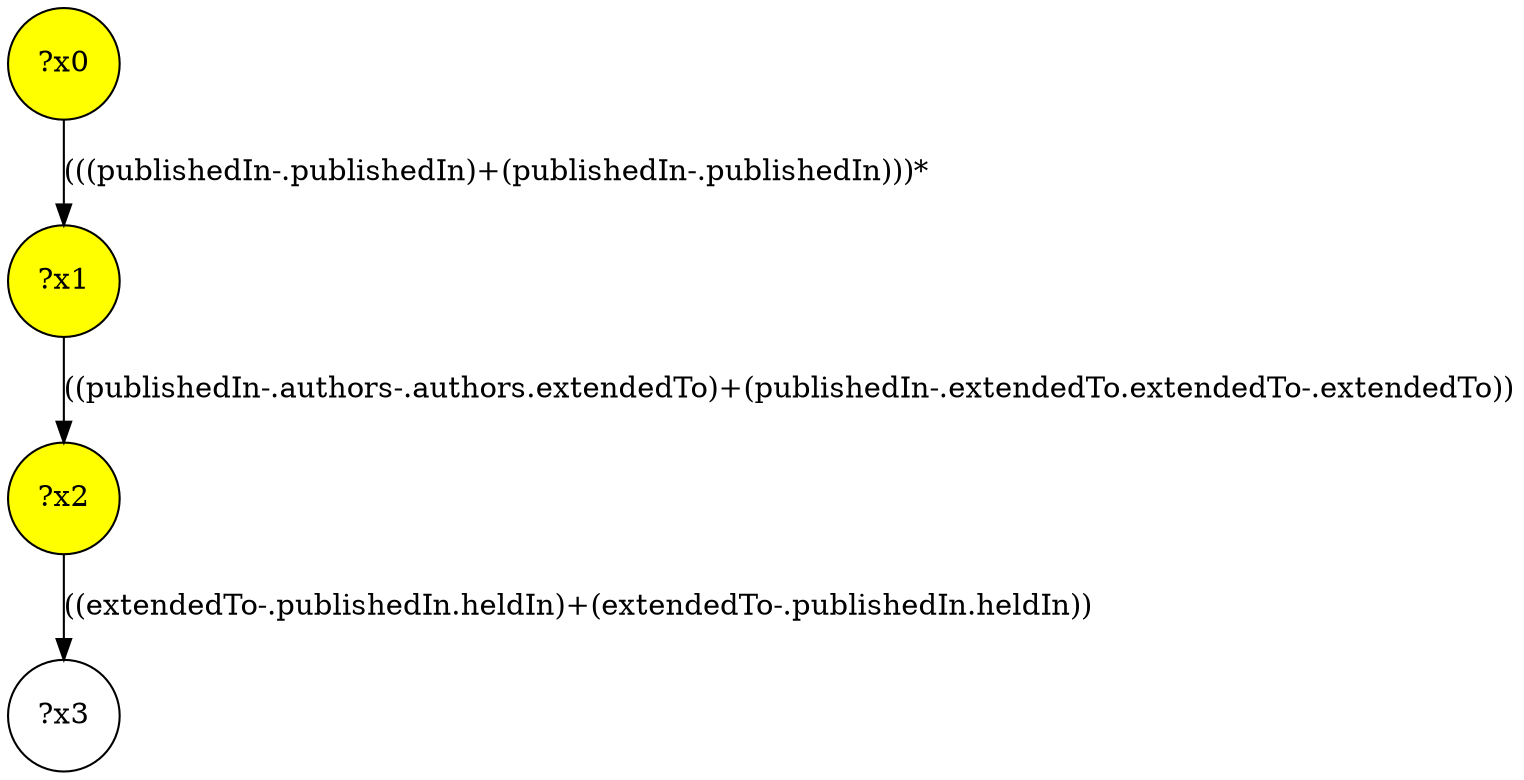 digraph g {
	x0 [fillcolor="yellow", style="filled," shape=circle, label="?x0"];
	x1 [fillcolor="yellow", style="filled," shape=circle, label="?x1"];
	x2 [fillcolor="yellow", style="filled," shape=circle, label="?x2"];
	x0 -> x1 [label="(((publishedIn-.publishedIn)+(publishedIn-.publishedIn)))*"];
	x1 -> x2 [label="((publishedIn-.authors-.authors.extendedTo)+(publishedIn-.extendedTo.extendedTo-.extendedTo))"];
	x3 [shape=circle, label="?x3"];
	x2 -> x3 [label="((extendedTo-.publishedIn.heldIn)+(extendedTo-.publishedIn.heldIn))"];
}
